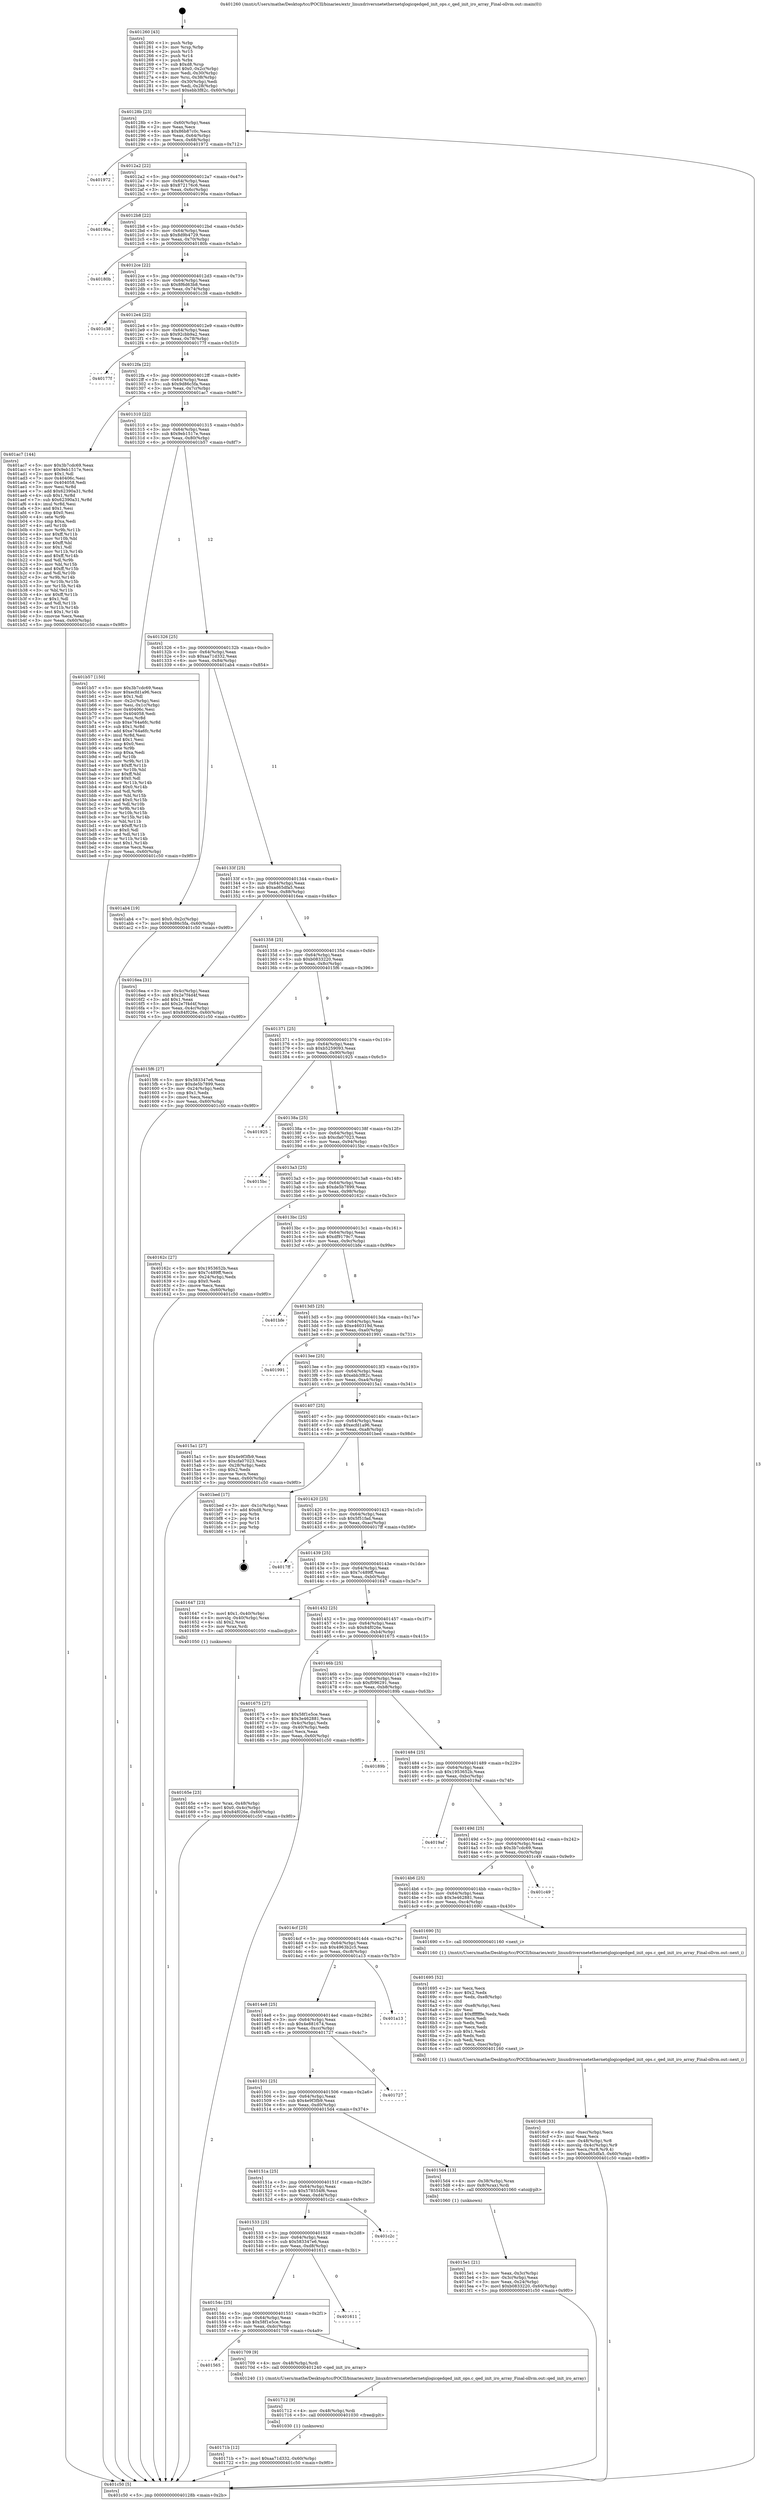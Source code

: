 digraph "0x401260" {
  label = "0x401260 (/mnt/c/Users/mathe/Desktop/tcc/POCII/binaries/extr_linuxdriversnetethernetqlogicqedqed_init_ops.c_qed_init_iro_array_Final-ollvm.out::main(0))"
  labelloc = "t"
  node[shape=record]

  Entry [label="",width=0.3,height=0.3,shape=circle,fillcolor=black,style=filled]
  "0x40128b" [label="{
     0x40128b [23]\l
     | [instrs]\l
     &nbsp;&nbsp;0x40128b \<+3\>: mov -0x60(%rbp),%eax\l
     &nbsp;&nbsp;0x40128e \<+2\>: mov %eax,%ecx\l
     &nbsp;&nbsp;0x401290 \<+6\>: sub $0x86b87c0c,%ecx\l
     &nbsp;&nbsp;0x401296 \<+3\>: mov %eax,-0x64(%rbp)\l
     &nbsp;&nbsp;0x401299 \<+3\>: mov %ecx,-0x68(%rbp)\l
     &nbsp;&nbsp;0x40129c \<+6\>: je 0000000000401972 \<main+0x712\>\l
  }"]
  "0x401972" [label="{
     0x401972\l
  }", style=dashed]
  "0x4012a2" [label="{
     0x4012a2 [22]\l
     | [instrs]\l
     &nbsp;&nbsp;0x4012a2 \<+5\>: jmp 00000000004012a7 \<main+0x47\>\l
     &nbsp;&nbsp;0x4012a7 \<+3\>: mov -0x64(%rbp),%eax\l
     &nbsp;&nbsp;0x4012aa \<+5\>: sub $0x872176c6,%eax\l
     &nbsp;&nbsp;0x4012af \<+3\>: mov %eax,-0x6c(%rbp)\l
     &nbsp;&nbsp;0x4012b2 \<+6\>: je 000000000040190a \<main+0x6aa\>\l
  }"]
  Exit [label="",width=0.3,height=0.3,shape=circle,fillcolor=black,style=filled,peripheries=2]
  "0x40190a" [label="{
     0x40190a\l
  }", style=dashed]
  "0x4012b8" [label="{
     0x4012b8 [22]\l
     | [instrs]\l
     &nbsp;&nbsp;0x4012b8 \<+5\>: jmp 00000000004012bd \<main+0x5d\>\l
     &nbsp;&nbsp;0x4012bd \<+3\>: mov -0x64(%rbp),%eax\l
     &nbsp;&nbsp;0x4012c0 \<+5\>: sub $0x8d9b4729,%eax\l
     &nbsp;&nbsp;0x4012c5 \<+3\>: mov %eax,-0x70(%rbp)\l
     &nbsp;&nbsp;0x4012c8 \<+6\>: je 000000000040180b \<main+0x5ab\>\l
  }"]
  "0x40171b" [label="{
     0x40171b [12]\l
     | [instrs]\l
     &nbsp;&nbsp;0x40171b \<+7\>: movl $0xaa71d332,-0x60(%rbp)\l
     &nbsp;&nbsp;0x401722 \<+5\>: jmp 0000000000401c50 \<main+0x9f0\>\l
  }"]
  "0x40180b" [label="{
     0x40180b\l
  }", style=dashed]
  "0x4012ce" [label="{
     0x4012ce [22]\l
     | [instrs]\l
     &nbsp;&nbsp;0x4012ce \<+5\>: jmp 00000000004012d3 \<main+0x73\>\l
     &nbsp;&nbsp;0x4012d3 \<+3\>: mov -0x64(%rbp),%eax\l
     &nbsp;&nbsp;0x4012d6 \<+5\>: sub $0x8f6d63b8,%eax\l
     &nbsp;&nbsp;0x4012db \<+3\>: mov %eax,-0x74(%rbp)\l
     &nbsp;&nbsp;0x4012de \<+6\>: je 0000000000401c38 \<main+0x9d8\>\l
  }"]
  "0x401712" [label="{
     0x401712 [9]\l
     | [instrs]\l
     &nbsp;&nbsp;0x401712 \<+4\>: mov -0x48(%rbp),%rdi\l
     &nbsp;&nbsp;0x401716 \<+5\>: call 0000000000401030 \<free@plt\>\l
     | [calls]\l
     &nbsp;&nbsp;0x401030 \{1\} (unknown)\l
  }"]
  "0x401c38" [label="{
     0x401c38\l
  }", style=dashed]
  "0x4012e4" [label="{
     0x4012e4 [22]\l
     | [instrs]\l
     &nbsp;&nbsp;0x4012e4 \<+5\>: jmp 00000000004012e9 \<main+0x89\>\l
     &nbsp;&nbsp;0x4012e9 \<+3\>: mov -0x64(%rbp),%eax\l
     &nbsp;&nbsp;0x4012ec \<+5\>: sub $0x92cbb9a2,%eax\l
     &nbsp;&nbsp;0x4012f1 \<+3\>: mov %eax,-0x78(%rbp)\l
     &nbsp;&nbsp;0x4012f4 \<+6\>: je 000000000040177f \<main+0x51f\>\l
  }"]
  "0x401565" [label="{
     0x401565\l
  }", style=dashed]
  "0x40177f" [label="{
     0x40177f\l
  }", style=dashed]
  "0x4012fa" [label="{
     0x4012fa [22]\l
     | [instrs]\l
     &nbsp;&nbsp;0x4012fa \<+5\>: jmp 00000000004012ff \<main+0x9f\>\l
     &nbsp;&nbsp;0x4012ff \<+3\>: mov -0x64(%rbp),%eax\l
     &nbsp;&nbsp;0x401302 \<+5\>: sub $0x9d86c5fa,%eax\l
     &nbsp;&nbsp;0x401307 \<+3\>: mov %eax,-0x7c(%rbp)\l
     &nbsp;&nbsp;0x40130a \<+6\>: je 0000000000401ac7 \<main+0x867\>\l
  }"]
  "0x401709" [label="{
     0x401709 [9]\l
     | [instrs]\l
     &nbsp;&nbsp;0x401709 \<+4\>: mov -0x48(%rbp),%rdi\l
     &nbsp;&nbsp;0x40170d \<+5\>: call 0000000000401240 \<qed_init_iro_array\>\l
     | [calls]\l
     &nbsp;&nbsp;0x401240 \{1\} (/mnt/c/Users/mathe/Desktop/tcc/POCII/binaries/extr_linuxdriversnetethernetqlogicqedqed_init_ops.c_qed_init_iro_array_Final-ollvm.out::qed_init_iro_array)\l
  }"]
  "0x401ac7" [label="{
     0x401ac7 [144]\l
     | [instrs]\l
     &nbsp;&nbsp;0x401ac7 \<+5\>: mov $0x3b7cdc69,%eax\l
     &nbsp;&nbsp;0x401acc \<+5\>: mov $0x9eb1517e,%ecx\l
     &nbsp;&nbsp;0x401ad1 \<+2\>: mov $0x1,%dl\l
     &nbsp;&nbsp;0x401ad3 \<+7\>: mov 0x40406c,%esi\l
     &nbsp;&nbsp;0x401ada \<+7\>: mov 0x404058,%edi\l
     &nbsp;&nbsp;0x401ae1 \<+3\>: mov %esi,%r8d\l
     &nbsp;&nbsp;0x401ae4 \<+7\>: add $0x62390a31,%r8d\l
     &nbsp;&nbsp;0x401aeb \<+4\>: sub $0x1,%r8d\l
     &nbsp;&nbsp;0x401aef \<+7\>: sub $0x62390a31,%r8d\l
     &nbsp;&nbsp;0x401af6 \<+4\>: imul %r8d,%esi\l
     &nbsp;&nbsp;0x401afa \<+3\>: and $0x1,%esi\l
     &nbsp;&nbsp;0x401afd \<+3\>: cmp $0x0,%esi\l
     &nbsp;&nbsp;0x401b00 \<+4\>: sete %r9b\l
     &nbsp;&nbsp;0x401b04 \<+3\>: cmp $0xa,%edi\l
     &nbsp;&nbsp;0x401b07 \<+4\>: setl %r10b\l
     &nbsp;&nbsp;0x401b0b \<+3\>: mov %r9b,%r11b\l
     &nbsp;&nbsp;0x401b0e \<+4\>: xor $0xff,%r11b\l
     &nbsp;&nbsp;0x401b12 \<+3\>: mov %r10b,%bl\l
     &nbsp;&nbsp;0x401b15 \<+3\>: xor $0xff,%bl\l
     &nbsp;&nbsp;0x401b18 \<+3\>: xor $0x1,%dl\l
     &nbsp;&nbsp;0x401b1b \<+3\>: mov %r11b,%r14b\l
     &nbsp;&nbsp;0x401b1e \<+4\>: and $0xff,%r14b\l
     &nbsp;&nbsp;0x401b22 \<+3\>: and %dl,%r9b\l
     &nbsp;&nbsp;0x401b25 \<+3\>: mov %bl,%r15b\l
     &nbsp;&nbsp;0x401b28 \<+4\>: and $0xff,%r15b\l
     &nbsp;&nbsp;0x401b2c \<+3\>: and %dl,%r10b\l
     &nbsp;&nbsp;0x401b2f \<+3\>: or %r9b,%r14b\l
     &nbsp;&nbsp;0x401b32 \<+3\>: or %r10b,%r15b\l
     &nbsp;&nbsp;0x401b35 \<+3\>: xor %r15b,%r14b\l
     &nbsp;&nbsp;0x401b38 \<+3\>: or %bl,%r11b\l
     &nbsp;&nbsp;0x401b3b \<+4\>: xor $0xff,%r11b\l
     &nbsp;&nbsp;0x401b3f \<+3\>: or $0x1,%dl\l
     &nbsp;&nbsp;0x401b42 \<+3\>: and %dl,%r11b\l
     &nbsp;&nbsp;0x401b45 \<+3\>: or %r11b,%r14b\l
     &nbsp;&nbsp;0x401b48 \<+4\>: test $0x1,%r14b\l
     &nbsp;&nbsp;0x401b4c \<+3\>: cmovne %ecx,%eax\l
     &nbsp;&nbsp;0x401b4f \<+3\>: mov %eax,-0x60(%rbp)\l
     &nbsp;&nbsp;0x401b52 \<+5\>: jmp 0000000000401c50 \<main+0x9f0\>\l
  }"]
  "0x401310" [label="{
     0x401310 [22]\l
     | [instrs]\l
     &nbsp;&nbsp;0x401310 \<+5\>: jmp 0000000000401315 \<main+0xb5\>\l
     &nbsp;&nbsp;0x401315 \<+3\>: mov -0x64(%rbp),%eax\l
     &nbsp;&nbsp;0x401318 \<+5\>: sub $0x9eb1517e,%eax\l
     &nbsp;&nbsp;0x40131d \<+3\>: mov %eax,-0x80(%rbp)\l
     &nbsp;&nbsp;0x401320 \<+6\>: je 0000000000401b57 \<main+0x8f7\>\l
  }"]
  "0x40154c" [label="{
     0x40154c [25]\l
     | [instrs]\l
     &nbsp;&nbsp;0x40154c \<+5\>: jmp 0000000000401551 \<main+0x2f1\>\l
     &nbsp;&nbsp;0x401551 \<+3\>: mov -0x64(%rbp),%eax\l
     &nbsp;&nbsp;0x401554 \<+5\>: sub $0x58f1e5ce,%eax\l
     &nbsp;&nbsp;0x401559 \<+6\>: mov %eax,-0xdc(%rbp)\l
     &nbsp;&nbsp;0x40155f \<+6\>: je 0000000000401709 \<main+0x4a9\>\l
  }"]
  "0x401b57" [label="{
     0x401b57 [150]\l
     | [instrs]\l
     &nbsp;&nbsp;0x401b57 \<+5\>: mov $0x3b7cdc69,%eax\l
     &nbsp;&nbsp;0x401b5c \<+5\>: mov $0xecfd1a96,%ecx\l
     &nbsp;&nbsp;0x401b61 \<+2\>: mov $0x1,%dl\l
     &nbsp;&nbsp;0x401b63 \<+3\>: mov -0x2c(%rbp),%esi\l
     &nbsp;&nbsp;0x401b66 \<+3\>: mov %esi,-0x1c(%rbp)\l
     &nbsp;&nbsp;0x401b69 \<+7\>: mov 0x40406c,%esi\l
     &nbsp;&nbsp;0x401b70 \<+7\>: mov 0x404058,%edi\l
     &nbsp;&nbsp;0x401b77 \<+3\>: mov %esi,%r8d\l
     &nbsp;&nbsp;0x401b7a \<+7\>: sub $0xe764a6fc,%r8d\l
     &nbsp;&nbsp;0x401b81 \<+4\>: sub $0x1,%r8d\l
     &nbsp;&nbsp;0x401b85 \<+7\>: add $0xe764a6fc,%r8d\l
     &nbsp;&nbsp;0x401b8c \<+4\>: imul %r8d,%esi\l
     &nbsp;&nbsp;0x401b90 \<+3\>: and $0x1,%esi\l
     &nbsp;&nbsp;0x401b93 \<+3\>: cmp $0x0,%esi\l
     &nbsp;&nbsp;0x401b96 \<+4\>: sete %r9b\l
     &nbsp;&nbsp;0x401b9a \<+3\>: cmp $0xa,%edi\l
     &nbsp;&nbsp;0x401b9d \<+4\>: setl %r10b\l
     &nbsp;&nbsp;0x401ba1 \<+3\>: mov %r9b,%r11b\l
     &nbsp;&nbsp;0x401ba4 \<+4\>: xor $0xff,%r11b\l
     &nbsp;&nbsp;0x401ba8 \<+3\>: mov %r10b,%bl\l
     &nbsp;&nbsp;0x401bab \<+3\>: xor $0xff,%bl\l
     &nbsp;&nbsp;0x401bae \<+3\>: xor $0x0,%dl\l
     &nbsp;&nbsp;0x401bb1 \<+3\>: mov %r11b,%r14b\l
     &nbsp;&nbsp;0x401bb4 \<+4\>: and $0x0,%r14b\l
     &nbsp;&nbsp;0x401bb8 \<+3\>: and %dl,%r9b\l
     &nbsp;&nbsp;0x401bbb \<+3\>: mov %bl,%r15b\l
     &nbsp;&nbsp;0x401bbe \<+4\>: and $0x0,%r15b\l
     &nbsp;&nbsp;0x401bc2 \<+3\>: and %dl,%r10b\l
     &nbsp;&nbsp;0x401bc5 \<+3\>: or %r9b,%r14b\l
     &nbsp;&nbsp;0x401bc8 \<+3\>: or %r10b,%r15b\l
     &nbsp;&nbsp;0x401bcb \<+3\>: xor %r15b,%r14b\l
     &nbsp;&nbsp;0x401bce \<+3\>: or %bl,%r11b\l
     &nbsp;&nbsp;0x401bd1 \<+4\>: xor $0xff,%r11b\l
     &nbsp;&nbsp;0x401bd5 \<+3\>: or $0x0,%dl\l
     &nbsp;&nbsp;0x401bd8 \<+3\>: and %dl,%r11b\l
     &nbsp;&nbsp;0x401bdb \<+3\>: or %r11b,%r14b\l
     &nbsp;&nbsp;0x401bde \<+4\>: test $0x1,%r14b\l
     &nbsp;&nbsp;0x401be2 \<+3\>: cmovne %ecx,%eax\l
     &nbsp;&nbsp;0x401be5 \<+3\>: mov %eax,-0x60(%rbp)\l
     &nbsp;&nbsp;0x401be8 \<+5\>: jmp 0000000000401c50 \<main+0x9f0\>\l
  }"]
  "0x401326" [label="{
     0x401326 [25]\l
     | [instrs]\l
     &nbsp;&nbsp;0x401326 \<+5\>: jmp 000000000040132b \<main+0xcb\>\l
     &nbsp;&nbsp;0x40132b \<+3\>: mov -0x64(%rbp),%eax\l
     &nbsp;&nbsp;0x40132e \<+5\>: sub $0xaa71d332,%eax\l
     &nbsp;&nbsp;0x401333 \<+6\>: mov %eax,-0x84(%rbp)\l
     &nbsp;&nbsp;0x401339 \<+6\>: je 0000000000401ab4 \<main+0x854\>\l
  }"]
  "0x401611" [label="{
     0x401611\l
  }", style=dashed]
  "0x401ab4" [label="{
     0x401ab4 [19]\l
     | [instrs]\l
     &nbsp;&nbsp;0x401ab4 \<+7\>: movl $0x0,-0x2c(%rbp)\l
     &nbsp;&nbsp;0x401abb \<+7\>: movl $0x9d86c5fa,-0x60(%rbp)\l
     &nbsp;&nbsp;0x401ac2 \<+5\>: jmp 0000000000401c50 \<main+0x9f0\>\l
  }"]
  "0x40133f" [label="{
     0x40133f [25]\l
     | [instrs]\l
     &nbsp;&nbsp;0x40133f \<+5\>: jmp 0000000000401344 \<main+0xe4\>\l
     &nbsp;&nbsp;0x401344 \<+3\>: mov -0x64(%rbp),%eax\l
     &nbsp;&nbsp;0x401347 \<+5\>: sub $0xad65dfa5,%eax\l
     &nbsp;&nbsp;0x40134c \<+6\>: mov %eax,-0x88(%rbp)\l
     &nbsp;&nbsp;0x401352 \<+6\>: je 00000000004016ea \<main+0x48a\>\l
  }"]
  "0x401533" [label="{
     0x401533 [25]\l
     | [instrs]\l
     &nbsp;&nbsp;0x401533 \<+5\>: jmp 0000000000401538 \<main+0x2d8\>\l
     &nbsp;&nbsp;0x401538 \<+3\>: mov -0x64(%rbp),%eax\l
     &nbsp;&nbsp;0x40153b \<+5\>: sub $0x583347e6,%eax\l
     &nbsp;&nbsp;0x401540 \<+6\>: mov %eax,-0xd8(%rbp)\l
     &nbsp;&nbsp;0x401546 \<+6\>: je 0000000000401611 \<main+0x3b1\>\l
  }"]
  "0x4016ea" [label="{
     0x4016ea [31]\l
     | [instrs]\l
     &nbsp;&nbsp;0x4016ea \<+3\>: mov -0x4c(%rbp),%eax\l
     &nbsp;&nbsp;0x4016ed \<+5\>: sub $0x2e7f4d4f,%eax\l
     &nbsp;&nbsp;0x4016f2 \<+3\>: add $0x1,%eax\l
     &nbsp;&nbsp;0x4016f5 \<+5\>: add $0x2e7f4d4f,%eax\l
     &nbsp;&nbsp;0x4016fa \<+3\>: mov %eax,-0x4c(%rbp)\l
     &nbsp;&nbsp;0x4016fd \<+7\>: movl $0x84f026e,-0x60(%rbp)\l
     &nbsp;&nbsp;0x401704 \<+5\>: jmp 0000000000401c50 \<main+0x9f0\>\l
  }"]
  "0x401358" [label="{
     0x401358 [25]\l
     | [instrs]\l
     &nbsp;&nbsp;0x401358 \<+5\>: jmp 000000000040135d \<main+0xfd\>\l
     &nbsp;&nbsp;0x40135d \<+3\>: mov -0x64(%rbp),%eax\l
     &nbsp;&nbsp;0x401360 \<+5\>: sub $0xb0833220,%eax\l
     &nbsp;&nbsp;0x401365 \<+6\>: mov %eax,-0x8c(%rbp)\l
     &nbsp;&nbsp;0x40136b \<+6\>: je 00000000004015f6 \<main+0x396\>\l
  }"]
  "0x401c2c" [label="{
     0x401c2c\l
  }", style=dashed]
  "0x4015f6" [label="{
     0x4015f6 [27]\l
     | [instrs]\l
     &nbsp;&nbsp;0x4015f6 \<+5\>: mov $0x583347e6,%eax\l
     &nbsp;&nbsp;0x4015fb \<+5\>: mov $0xde5b7899,%ecx\l
     &nbsp;&nbsp;0x401600 \<+3\>: mov -0x24(%rbp),%edx\l
     &nbsp;&nbsp;0x401603 \<+3\>: cmp $0x1,%edx\l
     &nbsp;&nbsp;0x401606 \<+3\>: cmovl %ecx,%eax\l
     &nbsp;&nbsp;0x401609 \<+3\>: mov %eax,-0x60(%rbp)\l
     &nbsp;&nbsp;0x40160c \<+5\>: jmp 0000000000401c50 \<main+0x9f0\>\l
  }"]
  "0x401371" [label="{
     0x401371 [25]\l
     | [instrs]\l
     &nbsp;&nbsp;0x401371 \<+5\>: jmp 0000000000401376 \<main+0x116\>\l
     &nbsp;&nbsp;0x401376 \<+3\>: mov -0x64(%rbp),%eax\l
     &nbsp;&nbsp;0x401379 \<+5\>: sub $0xb5259093,%eax\l
     &nbsp;&nbsp;0x40137e \<+6\>: mov %eax,-0x90(%rbp)\l
     &nbsp;&nbsp;0x401384 \<+6\>: je 0000000000401925 \<main+0x6c5\>\l
  }"]
  "0x4016c9" [label="{
     0x4016c9 [33]\l
     | [instrs]\l
     &nbsp;&nbsp;0x4016c9 \<+6\>: mov -0xec(%rbp),%ecx\l
     &nbsp;&nbsp;0x4016cf \<+3\>: imul %eax,%ecx\l
     &nbsp;&nbsp;0x4016d2 \<+4\>: mov -0x48(%rbp),%r8\l
     &nbsp;&nbsp;0x4016d6 \<+4\>: movslq -0x4c(%rbp),%r9\l
     &nbsp;&nbsp;0x4016da \<+4\>: mov %ecx,(%r8,%r9,4)\l
     &nbsp;&nbsp;0x4016de \<+7\>: movl $0xad65dfa5,-0x60(%rbp)\l
     &nbsp;&nbsp;0x4016e5 \<+5\>: jmp 0000000000401c50 \<main+0x9f0\>\l
  }"]
  "0x401925" [label="{
     0x401925\l
  }", style=dashed]
  "0x40138a" [label="{
     0x40138a [25]\l
     | [instrs]\l
     &nbsp;&nbsp;0x40138a \<+5\>: jmp 000000000040138f \<main+0x12f\>\l
     &nbsp;&nbsp;0x40138f \<+3\>: mov -0x64(%rbp),%eax\l
     &nbsp;&nbsp;0x401392 \<+5\>: sub $0xcfa07023,%eax\l
     &nbsp;&nbsp;0x401397 \<+6\>: mov %eax,-0x94(%rbp)\l
     &nbsp;&nbsp;0x40139d \<+6\>: je 00000000004015bc \<main+0x35c\>\l
  }"]
  "0x401695" [label="{
     0x401695 [52]\l
     | [instrs]\l
     &nbsp;&nbsp;0x401695 \<+2\>: xor %ecx,%ecx\l
     &nbsp;&nbsp;0x401697 \<+5\>: mov $0x2,%edx\l
     &nbsp;&nbsp;0x40169c \<+6\>: mov %edx,-0xe8(%rbp)\l
     &nbsp;&nbsp;0x4016a2 \<+1\>: cltd\l
     &nbsp;&nbsp;0x4016a3 \<+6\>: mov -0xe8(%rbp),%esi\l
     &nbsp;&nbsp;0x4016a9 \<+2\>: idiv %esi\l
     &nbsp;&nbsp;0x4016ab \<+6\>: imul $0xfffffffe,%edx,%edx\l
     &nbsp;&nbsp;0x4016b1 \<+2\>: mov %ecx,%edi\l
     &nbsp;&nbsp;0x4016b3 \<+2\>: sub %edx,%edi\l
     &nbsp;&nbsp;0x4016b5 \<+2\>: mov %ecx,%edx\l
     &nbsp;&nbsp;0x4016b7 \<+3\>: sub $0x1,%edx\l
     &nbsp;&nbsp;0x4016ba \<+2\>: add %edx,%edi\l
     &nbsp;&nbsp;0x4016bc \<+2\>: sub %edi,%ecx\l
     &nbsp;&nbsp;0x4016be \<+6\>: mov %ecx,-0xec(%rbp)\l
     &nbsp;&nbsp;0x4016c4 \<+5\>: call 0000000000401160 \<next_i\>\l
     | [calls]\l
     &nbsp;&nbsp;0x401160 \{1\} (/mnt/c/Users/mathe/Desktop/tcc/POCII/binaries/extr_linuxdriversnetethernetqlogicqedqed_init_ops.c_qed_init_iro_array_Final-ollvm.out::next_i)\l
  }"]
  "0x4015bc" [label="{
     0x4015bc\l
  }", style=dashed]
  "0x4013a3" [label="{
     0x4013a3 [25]\l
     | [instrs]\l
     &nbsp;&nbsp;0x4013a3 \<+5\>: jmp 00000000004013a8 \<main+0x148\>\l
     &nbsp;&nbsp;0x4013a8 \<+3\>: mov -0x64(%rbp),%eax\l
     &nbsp;&nbsp;0x4013ab \<+5\>: sub $0xde5b7899,%eax\l
     &nbsp;&nbsp;0x4013b0 \<+6\>: mov %eax,-0x98(%rbp)\l
     &nbsp;&nbsp;0x4013b6 \<+6\>: je 000000000040162c \<main+0x3cc\>\l
  }"]
  "0x40165e" [label="{
     0x40165e [23]\l
     | [instrs]\l
     &nbsp;&nbsp;0x40165e \<+4\>: mov %rax,-0x48(%rbp)\l
     &nbsp;&nbsp;0x401662 \<+7\>: movl $0x0,-0x4c(%rbp)\l
     &nbsp;&nbsp;0x401669 \<+7\>: movl $0x84f026e,-0x60(%rbp)\l
     &nbsp;&nbsp;0x401670 \<+5\>: jmp 0000000000401c50 \<main+0x9f0\>\l
  }"]
  "0x40162c" [label="{
     0x40162c [27]\l
     | [instrs]\l
     &nbsp;&nbsp;0x40162c \<+5\>: mov $0x1953652b,%eax\l
     &nbsp;&nbsp;0x401631 \<+5\>: mov $0x7c489ff,%ecx\l
     &nbsp;&nbsp;0x401636 \<+3\>: mov -0x24(%rbp),%edx\l
     &nbsp;&nbsp;0x401639 \<+3\>: cmp $0x0,%edx\l
     &nbsp;&nbsp;0x40163c \<+3\>: cmove %ecx,%eax\l
     &nbsp;&nbsp;0x40163f \<+3\>: mov %eax,-0x60(%rbp)\l
     &nbsp;&nbsp;0x401642 \<+5\>: jmp 0000000000401c50 \<main+0x9f0\>\l
  }"]
  "0x4013bc" [label="{
     0x4013bc [25]\l
     | [instrs]\l
     &nbsp;&nbsp;0x4013bc \<+5\>: jmp 00000000004013c1 \<main+0x161\>\l
     &nbsp;&nbsp;0x4013c1 \<+3\>: mov -0x64(%rbp),%eax\l
     &nbsp;&nbsp;0x4013c4 \<+5\>: sub $0xdf9179c7,%eax\l
     &nbsp;&nbsp;0x4013c9 \<+6\>: mov %eax,-0x9c(%rbp)\l
     &nbsp;&nbsp;0x4013cf \<+6\>: je 0000000000401bfe \<main+0x99e\>\l
  }"]
  "0x4015e1" [label="{
     0x4015e1 [21]\l
     | [instrs]\l
     &nbsp;&nbsp;0x4015e1 \<+3\>: mov %eax,-0x3c(%rbp)\l
     &nbsp;&nbsp;0x4015e4 \<+3\>: mov -0x3c(%rbp),%eax\l
     &nbsp;&nbsp;0x4015e7 \<+3\>: mov %eax,-0x24(%rbp)\l
     &nbsp;&nbsp;0x4015ea \<+7\>: movl $0xb0833220,-0x60(%rbp)\l
     &nbsp;&nbsp;0x4015f1 \<+5\>: jmp 0000000000401c50 \<main+0x9f0\>\l
  }"]
  "0x401bfe" [label="{
     0x401bfe\l
  }", style=dashed]
  "0x4013d5" [label="{
     0x4013d5 [25]\l
     | [instrs]\l
     &nbsp;&nbsp;0x4013d5 \<+5\>: jmp 00000000004013da \<main+0x17a\>\l
     &nbsp;&nbsp;0x4013da \<+3\>: mov -0x64(%rbp),%eax\l
     &nbsp;&nbsp;0x4013dd \<+5\>: sub $0xe460319d,%eax\l
     &nbsp;&nbsp;0x4013e2 \<+6\>: mov %eax,-0xa0(%rbp)\l
     &nbsp;&nbsp;0x4013e8 \<+6\>: je 0000000000401991 \<main+0x731\>\l
  }"]
  "0x40151a" [label="{
     0x40151a [25]\l
     | [instrs]\l
     &nbsp;&nbsp;0x40151a \<+5\>: jmp 000000000040151f \<main+0x2bf\>\l
     &nbsp;&nbsp;0x40151f \<+3\>: mov -0x64(%rbp),%eax\l
     &nbsp;&nbsp;0x401522 \<+5\>: sub $0x578554f6,%eax\l
     &nbsp;&nbsp;0x401527 \<+6\>: mov %eax,-0xd4(%rbp)\l
     &nbsp;&nbsp;0x40152d \<+6\>: je 0000000000401c2c \<main+0x9cc\>\l
  }"]
  "0x401991" [label="{
     0x401991\l
  }", style=dashed]
  "0x4013ee" [label="{
     0x4013ee [25]\l
     | [instrs]\l
     &nbsp;&nbsp;0x4013ee \<+5\>: jmp 00000000004013f3 \<main+0x193\>\l
     &nbsp;&nbsp;0x4013f3 \<+3\>: mov -0x64(%rbp),%eax\l
     &nbsp;&nbsp;0x4013f6 \<+5\>: sub $0xebb3f82c,%eax\l
     &nbsp;&nbsp;0x4013fb \<+6\>: mov %eax,-0xa4(%rbp)\l
     &nbsp;&nbsp;0x401401 \<+6\>: je 00000000004015a1 \<main+0x341\>\l
  }"]
  "0x4015d4" [label="{
     0x4015d4 [13]\l
     | [instrs]\l
     &nbsp;&nbsp;0x4015d4 \<+4\>: mov -0x38(%rbp),%rax\l
     &nbsp;&nbsp;0x4015d8 \<+4\>: mov 0x8(%rax),%rdi\l
     &nbsp;&nbsp;0x4015dc \<+5\>: call 0000000000401060 \<atoi@plt\>\l
     | [calls]\l
     &nbsp;&nbsp;0x401060 \{1\} (unknown)\l
  }"]
  "0x4015a1" [label="{
     0x4015a1 [27]\l
     | [instrs]\l
     &nbsp;&nbsp;0x4015a1 \<+5\>: mov $0x4e9f3fb9,%eax\l
     &nbsp;&nbsp;0x4015a6 \<+5\>: mov $0xcfa07023,%ecx\l
     &nbsp;&nbsp;0x4015ab \<+3\>: mov -0x28(%rbp),%edx\l
     &nbsp;&nbsp;0x4015ae \<+3\>: cmp $0x2,%edx\l
     &nbsp;&nbsp;0x4015b1 \<+3\>: cmovne %ecx,%eax\l
     &nbsp;&nbsp;0x4015b4 \<+3\>: mov %eax,-0x60(%rbp)\l
     &nbsp;&nbsp;0x4015b7 \<+5\>: jmp 0000000000401c50 \<main+0x9f0\>\l
  }"]
  "0x401407" [label="{
     0x401407 [25]\l
     | [instrs]\l
     &nbsp;&nbsp;0x401407 \<+5\>: jmp 000000000040140c \<main+0x1ac\>\l
     &nbsp;&nbsp;0x40140c \<+3\>: mov -0x64(%rbp),%eax\l
     &nbsp;&nbsp;0x40140f \<+5\>: sub $0xecfd1a96,%eax\l
     &nbsp;&nbsp;0x401414 \<+6\>: mov %eax,-0xa8(%rbp)\l
     &nbsp;&nbsp;0x40141a \<+6\>: je 0000000000401bed \<main+0x98d\>\l
  }"]
  "0x401c50" [label="{
     0x401c50 [5]\l
     | [instrs]\l
     &nbsp;&nbsp;0x401c50 \<+5\>: jmp 000000000040128b \<main+0x2b\>\l
  }"]
  "0x401260" [label="{
     0x401260 [43]\l
     | [instrs]\l
     &nbsp;&nbsp;0x401260 \<+1\>: push %rbp\l
     &nbsp;&nbsp;0x401261 \<+3\>: mov %rsp,%rbp\l
     &nbsp;&nbsp;0x401264 \<+2\>: push %r15\l
     &nbsp;&nbsp;0x401266 \<+2\>: push %r14\l
     &nbsp;&nbsp;0x401268 \<+1\>: push %rbx\l
     &nbsp;&nbsp;0x401269 \<+7\>: sub $0xd8,%rsp\l
     &nbsp;&nbsp;0x401270 \<+7\>: movl $0x0,-0x2c(%rbp)\l
     &nbsp;&nbsp;0x401277 \<+3\>: mov %edi,-0x30(%rbp)\l
     &nbsp;&nbsp;0x40127a \<+4\>: mov %rsi,-0x38(%rbp)\l
     &nbsp;&nbsp;0x40127e \<+3\>: mov -0x30(%rbp),%edi\l
     &nbsp;&nbsp;0x401281 \<+3\>: mov %edi,-0x28(%rbp)\l
     &nbsp;&nbsp;0x401284 \<+7\>: movl $0xebb3f82c,-0x60(%rbp)\l
  }"]
  "0x401501" [label="{
     0x401501 [25]\l
     | [instrs]\l
     &nbsp;&nbsp;0x401501 \<+5\>: jmp 0000000000401506 \<main+0x2a6\>\l
     &nbsp;&nbsp;0x401506 \<+3\>: mov -0x64(%rbp),%eax\l
     &nbsp;&nbsp;0x401509 \<+5\>: sub $0x4e9f3fb9,%eax\l
     &nbsp;&nbsp;0x40150e \<+6\>: mov %eax,-0xd0(%rbp)\l
     &nbsp;&nbsp;0x401514 \<+6\>: je 00000000004015d4 \<main+0x374\>\l
  }"]
  "0x401bed" [label="{
     0x401bed [17]\l
     | [instrs]\l
     &nbsp;&nbsp;0x401bed \<+3\>: mov -0x1c(%rbp),%eax\l
     &nbsp;&nbsp;0x401bf0 \<+7\>: add $0xd8,%rsp\l
     &nbsp;&nbsp;0x401bf7 \<+1\>: pop %rbx\l
     &nbsp;&nbsp;0x401bf8 \<+2\>: pop %r14\l
     &nbsp;&nbsp;0x401bfa \<+2\>: pop %r15\l
     &nbsp;&nbsp;0x401bfc \<+1\>: pop %rbp\l
     &nbsp;&nbsp;0x401bfd \<+1\>: ret\l
  }"]
  "0x401420" [label="{
     0x401420 [25]\l
     | [instrs]\l
     &nbsp;&nbsp;0x401420 \<+5\>: jmp 0000000000401425 \<main+0x1c5\>\l
     &nbsp;&nbsp;0x401425 \<+3\>: mov -0x64(%rbp),%eax\l
     &nbsp;&nbsp;0x401428 \<+5\>: sub $0x5f51fad,%eax\l
     &nbsp;&nbsp;0x40142d \<+6\>: mov %eax,-0xac(%rbp)\l
     &nbsp;&nbsp;0x401433 \<+6\>: je 00000000004017ff \<main+0x59f\>\l
  }"]
  "0x401727" [label="{
     0x401727\l
  }", style=dashed]
  "0x4017ff" [label="{
     0x4017ff\l
  }", style=dashed]
  "0x401439" [label="{
     0x401439 [25]\l
     | [instrs]\l
     &nbsp;&nbsp;0x401439 \<+5\>: jmp 000000000040143e \<main+0x1de\>\l
     &nbsp;&nbsp;0x40143e \<+3\>: mov -0x64(%rbp),%eax\l
     &nbsp;&nbsp;0x401441 \<+5\>: sub $0x7c489ff,%eax\l
     &nbsp;&nbsp;0x401446 \<+6\>: mov %eax,-0xb0(%rbp)\l
     &nbsp;&nbsp;0x40144c \<+6\>: je 0000000000401647 \<main+0x3e7\>\l
  }"]
  "0x4014e8" [label="{
     0x4014e8 [25]\l
     | [instrs]\l
     &nbsp;&nbsp;0x4014e8 \<+5\>: jmp 00000000004014ed \<main+0x28d\>\l
     &nbsp;&nbsp;0x4014ed \<+3\>: mov -0x64(%rbp),%eax\l
     &nbsp;&nbsp;0x4014f0 \<+5\>: sub $0x4e881674,%eax\l
     &nbsp;&nbsp;0x4014f5 \<+6\>: mov %eax,-0xcc(%rbp)\l
     &nbsp;&nbsp;0x4014fb \<+6\>: je 0000000000401727 \<main+0x4c7\>\l
  }"]
  "0x401647" [label="{
     0x401647 [23]\l
     | [instrs]\l
     &nbsp;&nbsp;0x401647 \<+7\>: movl $0x1,-0x40(%rbp)\l
     &nbsp;&nbsp;0x40164e \<+4\>: movslq -0x40(%rbp),%rax\l
     &nbsp;&nbsp;0x401652 \<+4\>: shl $0x2,%rax\l
     &nbsp;&nbsp;0x401656 \<+3\>: mov %rax,%rdi\l
     &nbsp;&nbsp;0x401659 \<+5\>: call 0000000000401050 \<malloc@plt\>\l
     | [calls]\l
     &nbsp;&nbsp;0x401050 \{1\} (unknown)\l
  }"]
  "0x401452" [label="{
     0x401452 [25]\l
     | [instrs]\l
     &nbsp;&nbsp;0x401452 \<+5\>: jmp 0000000000401457 \<main+0x1f7\>\l
     &nbsp;&nbsp;0x401457 \<+3\>: mov -0x64(%rbp),%eax\l
     &nbsp;&nbsp;0x40145a \<+5\>: sub $0x84f026e,%eax\l
     &nbsp;&nbsp;0x40145f \<+6\>: mov %eax,-0xb4(%rbp)\l
     &nbsp;&nbsp;0x401465 \<+6\>: je 0000000000401675 \<main+0x415\>\l
  }"]
  "0x401a13" [label="{
     0x401a13\l
  }", style=dashed]
  "0x401675" [label="{
     0x401675 [27]\l
     | [instrs]\l
     &nbsp;&nbsp;0x401675 \<+5\>: mov $0x58f1e5ce,%eax\l
     &nbsp;&nbsp;0x40167a \<+5\>: mov $0x3e462881,%ecx\l
     &nbsp;&nbsp;0x40167f \<+3\>: mov -0x4c(%rbp),%edx\l
     &nbsp;&nbsp;0x401682 \<+3\>: cmp -0x40(%rbp),%edx\l
     &nbsp;&nbsp;0x401685 \<+3\>: cmovl %ecx,%eax\l
     &nbsp;&nbsp;0x401688 \<+3\>: mov %eax,-0x60(%rbp)\l
     &nbsp;&nbsp;0x40168b \<+5\>: jmp 0000000000401c50 \<main+0x9f0\>\l
  }"]
  "0x40146b" [label="{
     0x40146b [25]\l
     | [instrs]\l
     &nbsp;&nbsp;0x40146b \<+5\>: jmp 0000000000401470 \<main+0x210\>\l
     &nbsp;&nbsp;0x401470 \<+3\>: mov -0x64(%rbp),%eax\l
     &nbsp;&nbsp;0x401473 \<+5\>: sub $0xf096291,%eax\l
     &nbsp;&nbsp;0x401478 \<+6\>: mov %eax,-0xb8(%rbp)\l
     &nbsp;&nbsp;0x40147e \<+6\>: je 000000000040189b \<main+0x63b\>\l
  }"]
  "0x4014cf" [label="{
     0x4014cf [25]\l
     | [instrs]\l
     &nbsp;&nbsp;0x4014cf \<+5\>: jmp 00000000004014d4 \<main+0x274\>\l
     &nbsp;&nbsp;0x4014d4 \<+3\>: mov -0x64(%rbp),%eax\l
     &nbsp;&nbsp;0x4014d7 \<+5\>: sub $0x4963b2c5,%eax\l
     &nbsp;&nbsp;0x4014dc \<+6\>: mov %eax,-0xc8(%rbp)\l
     &nbsp;&nbsp;0x4014e2 \<+6\>: je 0000000000401a13 \<main+0x7b3\>\l
  }"]
  "0x40189b" [label="{
     0x40189b\l
  }", style=dashed]
  "0x401484" [label="{
     0x401484 [25]\l
     | [instrs]\l
     &nbsp;&nbsp;0x401484 \<+5\>: jmp 0000000000401489 \<main+0x229\>\l
     &nbsp;&nbsp;0x401489 \<+3\>: mov -0x64(%rbp),%eax\l
     &nbsp;&nbsp;0x40148c \<+5\>: sub $0x1953652b,%eax\l
     &nbsp;&nbsp;0x401491 \<+6\>: mov %eax,-0xbc(%rbp)\l
     &nbsp;&nbsp;0x401497 \<+6\>: je 00000000004019af \<main+0x74f\>\l
  }"]
  "0x401690" [label="{
     0x401690 [5]\l
     | [instrs]\l
     &nbsp;&nbsp;0x401690 \<+5\>: call 0000000000401160 \<next_i\>\l
     | [calls]\l
     &nbsp;&nbsp;0x401160 \{1\} (/mnt/c/Users/mathe/Desktop/tcc/POCII/binaries/extr_linuxdriversnetethernetqlogicqedqed_init_ops.c_qed_init_iro_array_Final-ollvm.out::next_i)\l
  }"]
  "0x4019af" [label="{
     0x4019af\l
  }", style=dashed]
  "0x40149d" [label="{
     0x40149d [25]\l
     | [instrs]\l
     &nbsp;&nbsp;0x40149d \<+5\>: jmp 00000000004014a2 \<main+0x242\>\l
     &nbsp;&nbsp;0x4014a2 \<+3\>: mov -0x64(%rbp),%eax\l
     &nbsp;&nbsp;0x4014a5 \<+5\>: sub $0x3b7cdc69,%eax\l
     &nbsp;&nbsp;0x4014aa \<+6\>: mov %eax,-0xc0(%rbp)\l
     &nbsp;&nbsp;0x4014b0 \<+6\>: je 0000000000401c49 \<main+0x9e9\>\l
  }"]
  "0x4014b6" [label="{
     0x4014b6 [25]\l
     | [instrs]\l
     &nbsp;&nbsp;0x4014b6 \<+5\>: jmp 00000000004014bb \<main+0x25b\>\l
     &nbsp;&nbsp;0x4014bb \<+3\>: mov -0x64(%rbp),%eax\l
     &nbsp;&nbsp;0x4014be \<+5\>: sub $0x3e462881,%eax\l
     &nbsp;&nbsp;0x4014c3 \<+6\>: mov %eax,-0xc4(%rbp)\l
     &nbsp;&nbsp;0x4014c9 \<+6\>: je 0000000000401690 \<main+0x430\>\l
  }"]
  "0x401c49" [label="{
     0x401c49\l
  }", style=dashed]
  Entry -> "0x401260" [label=" 1"]
  "0x40128b" -> "0x401972" [label=" 0"]
  "0x40128b" -> "0x4012a2" [label=" 14"]
  "0x401bed" -> Exit [label=" 1"]
  "0x4012a2" -> "0x40190a" [label=" 0"]
  "0x4012a2" -> "0x4012b8" [label=" 14"]
  "0x401b57" -> "0x401c50" [label=" 1"]
  "0x4012b8" -> "0x40180b" [label=" 0"]
  "0x4012b8" -> "0x4012ce" [label=" 14"]
  "0x401ac7" -> "0x401c50" [label=" 1"]
  "0x4012ce" -> "0x401c38" [label=" 0"]
  "0x4012ce" -> "0x4012e4" [label=" 14"]
  "0x401ab4" -> "0x401c50" [label=" 1"]
  "0x4012e4" -> "0x40177f" [label=" 0"]
  "0x4012e4" -> "0x4012fa" [label=" 14"]
  "0x40171b" -> "0x401c50" [label=" 1"]
  "0x4012fa" -> "0x401ac7" [label=" 1"]
  "0x4012fa" -> "0x401310" [label=" 13"]
  "0x401712" -> "0x40171b" [label=" 1"]
  "0x401310" -> "0x401b57" [label=" 1"]
  "0x401310" -> "0x401326" [label=" 12"]
  "0x40154c" -> "0x401565" [label=" 0"]
  "0x401326" -> "0x401ab4" [label=" 1"]
  "0x401326" -> "0x40133f" [label=" 11"]
  "0x40154c" -> "0x401709" [label=" 1"]
  "0x40133f" -> "0x4016ea" [label=" 1"]
  "0x40133f" -> "0x401358" [label=" 10"]
  "0x401533" -> "0x40154c" [label=" 1"]
  "0x401358" -> "0x4015f6" [label=" 1"]
  "0x401358" -> "0x401371" [label=" 9"]
  "0x401533" -> "0x401611" [label=" 0"]
  "0x401371" -> "0x401925" [label=" 0"]
  "0x401371" -> "0x40138a" [label=" 9"]
  "0x40151a" -> "0x401533" [label=" 1"]
  "0x40138a" -> "0x4015bc" [label=" 0"]
  "0x40138a" -> "0x4013a3" [label=" 9"]
  "0x40151a" -> "0x401c2c" [label=" 0"]
  "0x4013a3" -> "0x40162c" [label=" 1"]
  "0x4013a3" -> "0x4013bc" [label=" 8"]
  "0x401709" -> "0x401712" [label=" 1"]
  "0x4013bc" -> "0x401bfe" [label=" 0"]
  "0x4013bc" -> "0x4013d5" [label=" 8"]
  "0x4016ea" -> "0x401c50" [label=" 1"]
  "0x4013d5" -> "0x401991" [label=" 0"]
  "0x4013d5" -> "0x4013ee" [label=" 8"]
  "0x4016c9" -> "0x401c50" [label=" 1"]
  "0x4013ee" -> "0x4015a1" [label=" 1"]
  "0x4013ee" -> "0x401407" [label=" 7"]
  "0x4015a1" -> "0x401c50" [label=" 1"]
  "0x401260" -> "0x40128b" [label=" 1"]
  "0x401c50" -> "0x40128b" [label=" 13"]
  "0x401695" -> "0x4016c9" [label=" 1"]
  "0x401407" -> "0x401bed" [label=" 1"]
  "0x401407" -> "0x401420" [label=" 6"]
  "0x401675" -> "0x401c50" [label=" 2"]
  "0x401420" -> "0x4017ff" [label=" 0"]
  "0x401420" -> "0x401439" [label=" 6"]
  "0x40165e" -> "0x401c50" [label=" 1"]
  "0x401439" -> "0x401647" [label=" 1"]
  "0x401439" -> "0x401452" [label=" 5"]
  "0x40162c" -> "0x401c50" [label=" 1"]
  "0x401452" -> "0x401675" [label=" 2"]
  "0x401452" -> "0x40146b" [label=" 3"]
  "0x4015f6" -> "0x401c50" [label=" 1"]
  "0x40146b" -> "0x40189b" [label=" 0"]
  "0x40146b" -> "0x401484" [label=" 3"]
  "0x4015d4" -> "0x4015e1" [label=" 1"]
  "0x401484" -> "0x4019af" [label=" 0"]
  "0x401484" -> "0x40149d" [label=" 3"]
  "0x401501" -> "0x40151a" [label=" 1"]
  "0x40149d" -> "0x401c49" [label=" 0"]
  "0x40149d" -> "0x4014b6" [label=" 3"]
  "0x401501" -> "0x4015d4" [label=" 1"]
  "0x4014b6" -> "0x401690" [label=" 1"]
  "0x4014b6" -> "0x4014cf" [label=" 2"]
  "0x4015e1" -> "0x401c50" [label=" 1"]
  "0x4014cf" -> "0x401a13" [label=" 0"]
  "0x4014cf" -> "0x4014e8" [label=" 2"]
  "0x401647" -> "0x40165e" [label=" 1"]
  "0x4014e8" -> "0x401727" [label=" 0"]
  "0x4014e8" -> "0x401501" [label=" 2"]
  "0x401690" -> "0x401695" [label=" 1"]
}
